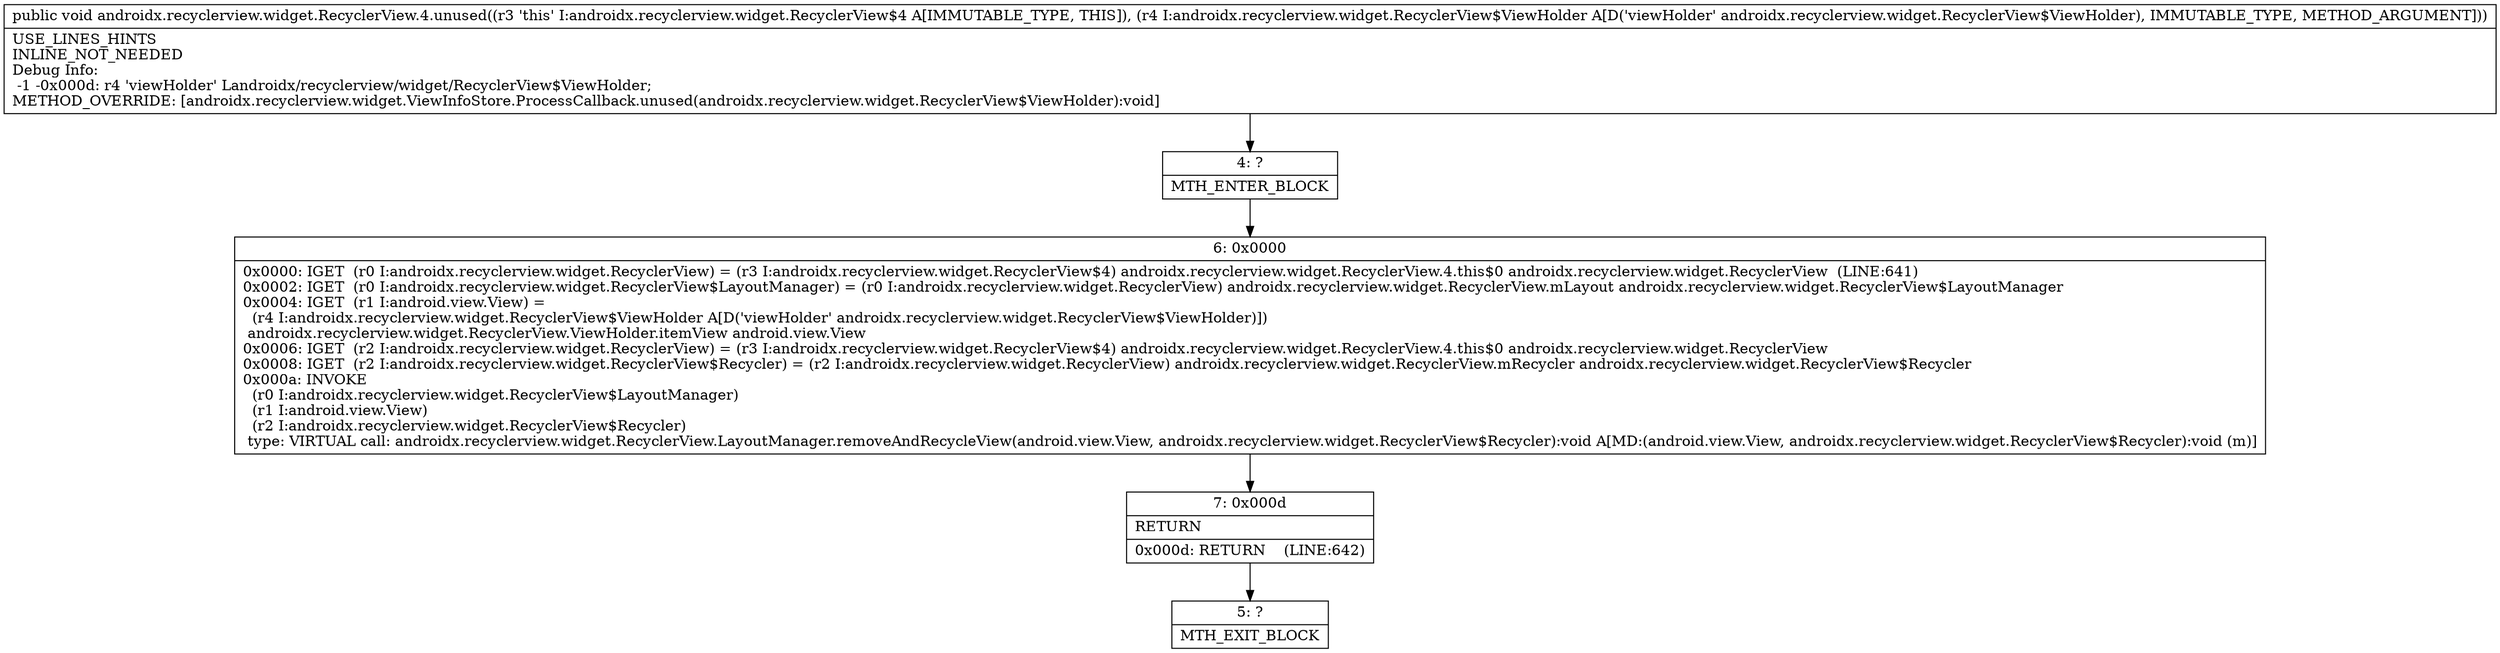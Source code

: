 digraph "CFG forandroidx.recyclerview.widget.RecyclerView.4.unused(Landroidx\/recyclerview\/widget\/RecyclerView$ViewHolder;)V" {
Node_4 [shape=record,label="{4\:\ ?|MTH_ENTER_BLOCK\l}"];
Node_6 [shape=record,label="{6\:\ 0x0000|0x0000: IGET  (r0 I:androidx.recyclerview.widget.RecyclerView) = (r3 I:androidx.recyclerview.widget.RecyclerView$4) androidx.recyclerview.widget.RecyclerView.4.this$0 androidx.recyclerview.widget.RecyclerView  (LINE:641)\l0x0002: IGET  (r0 I:androidx.recyclerview.widget.RecyclerView$LayoutManager) = (r0 I:androidx.recyclerview.widget.RecyclerView) androidx.recyclerview.widget.RecyclerView.mLayout androidx.recyclerview.widget.RecyclerView$LayoutManager \l0x0004: IGET  (r1 I:android.view.View) = \l  (r4 I:androidx.recyclerview.widget.RecyclerView$ViewHolder A[D('viewHolder' androidx.recyclerview.widget.RecyclerView$ViewHolder)])\l androidx.recyclerview.widget.RecyclerView.ViewHolder.itemView android.view.View \l0x0006: IGET  (r2 I:androidx.recyclerview.widget.RecyclerView) = (r3 I:androidx.recyclerview.widget.RecyclerView$4) androidx.recyclerview.widget.RecyclerView.4.this$0 androidx.recyclerview.widget.RecyclerView \l0x0008: IGET  (r2 I:androidx.recyclerview.widget.RecyclerView$Recycler) = (r2 I:androidx.recyclerview.widget.RecyclerView) androidx.recyclerview.widget.RecyclerView.mRecycler androidx.recyclerview.widget.RecyclerView$Recycler \l0x000a: INVOKE  \l  (r0 I:androidx.recyclerview.widget.RecyclerView$LayoutManager)\l  (r1 I:android.view.View)\l  (r2 I:androidx.recyclerview.widget.RecyclerView$Recycler)\l type: VIRTUAL call: androidx.recyclerview.widget.RecyclerView.LayoutManager.removeAndRecycleView(android.view.View, androidx.recyclerview.widget.RecyclerView$Recycler):void A[MD:(android.view.View, androidx.recyclerview.widget.RecyclerView$Recycler):void (m)]\l}"];
Node_7 [shape=record,label="{7\:\ 0x000d|RETURN\l|0x000d: RETURN    (LINE:642)\l}"];
Node_5 [shape=record,label="{5\:\ ?|MTH_EXIT_BLOCK\l}"];
MethodNode[shape=record,label="{public void androidx.recyclerview.widget.RecyclerView.4.unused((r3 'this' I:androidx.recyclerview.widget.RecyclerView$4 A[IMMUTABLE_TYPE, THIS]), (r4 I:androidx.recyclerview.widget.RecyclerView$ViewHolder A[D('viewHolder' androidx.recyclerview.widget.RecyclerView$ViewHolder), IMMUTABLE_TYPE, METHOD_ARGUMENT]))  | USE_LINES_HINTS\lINLINE_NOT_NEEDED\lDebug Info:\l  \-1 \-0x000d: r4 'viewHolder' Landroidx\/recyclerview\/widget\/RecyclerView$ViewHolder;\lMETHOD_OVERRIDE: [androidx.recyclerview.widget.ViewInfoStore.ProcessCallback.unused(androidx.recyclerview.widget.RecyclerView$ViewHolder):void]\l}"];
MethodNode -> Node_4;Node_4 -> Node_6;
Node_6 -> Node_7;
Node_7 -> Node_5;
}

